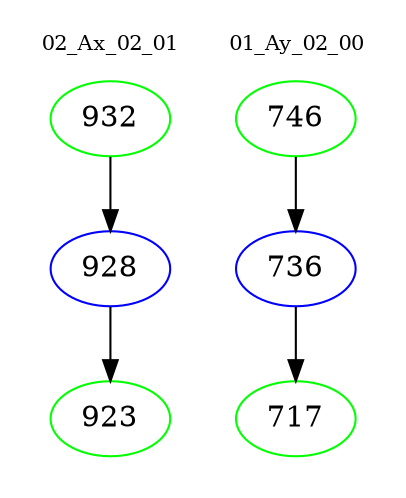 digraph{
subgraph cluster_0 {
color = white
label = "02_Ax_02_01";
fontsize=10;
T0_932 [label="932", color="green"]
T0_932 -> T0_928 [color="black"]
T0_928 [label="928", color="blue"]
T0_928 -> T0_923 [color="black"]
T0_923 [label="923", color="green"]
}
subgraph cluster_1 {
color = white
label = "01_Ay_02_00";
fontsize=10;
T1_746 [label="746", color="green"]
T1_746 -> T1_736 [color="black"]
T1_736 [label="736", color="blue"]
T1_736 -> T1_717 [color="black"]
T1_717 [label="717", color="green"]
}
}
